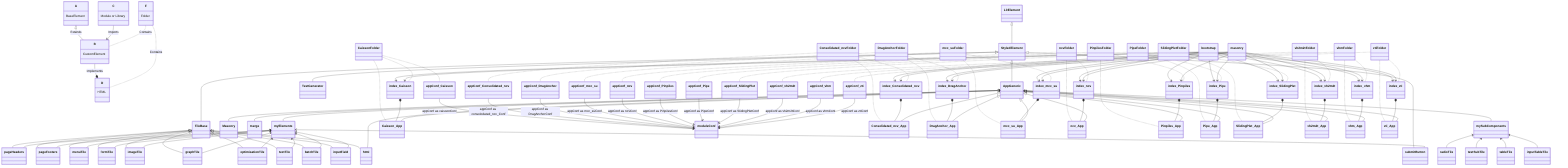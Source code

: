 classDiagram
    A <|-- B : Extends
    C --> B: Imports
    B --* D: Implements
    F .. B: Contains
    F .. D: Contains

    A : BaseElement
    B : CustomElement
    C : Module or Library
    D : HTML
    F : Folder

    LitElement <|-- StyledElement

    class TileBase
        TileBase <|-- pageHeaders
        TileBase <|-- pageFooters
        TileBase <|-- menuTile
        TileBase <|-- formTile
        TileBase <|-- imageTile
        TileBase <|-- graphTile
        TileBase <|-- optimisationTile
        TileBase <|-- textTile
        TileBase <|-- batchTile
        TileBase <|-- inputField
        TileBase <-- html

    class StyledElement
        StyledElement <|-- TileBase
        StyledElement <|-- submitButton
        StyledElement <|-- AppGeneric
        StyledElement <|-- TestGenerator


    class AppGeneric
        AppGeneric <-- html
        AppGeneric <-- Masonry
        AppGeneric <-- merge
        AppGeneric <-- myElements
        AppGeneric <-- mySubComponents


    class mySubComponents
        mySubComponents <-- radioTile
        mySubComponents <-- testSubTile
        mySubComponents <-- tableTile
        mySubComponents <-- inputTableTile

    class myElements
        myElements <-- menuTile
        myElements <-- pageFooters
        myElements <-- pageHeaders
        myElements <-- formTile
        myElements <-- imageTile
        myElements <-- graphTile
        myElements <-- optimisationTile
        myElements <-- textTile
        myElements <-- batchTile
        myElements <-- inputField
        myElements <-- submitButton


    class bootstrap
        bootstrap --> index_Caisson
        bootstrap --> index_Consolidated_ncv
        bootstrap --> index_DragAnchor
        bootstrap --> index_mcc_su
        bootstrap --> index_ncv
        bootstrap --> index_Pinpiles
        bootstrap --> index_Pipe
        bootstrap --> index_SlidingPlet
        bootstrap --> index_vh2m2t
        bootstrap --> index_vhm
        bootstrap --> index_zti

    class masonry
        masonry --> index_Caisson
        masonry --> index_Consolidated_ncv
        masonry --> index_DragAnchor
        masonry --> index_mcc_su
        masonry --> index_ncv
        masonry --> index_Pinpiles
        masonry --> index_Pipe
        masonry --> index_SlidingPlet
        masonry --> index_vh2m2t
        masonry --> index_vhm
        masonry --> index_zti

    class CaissonFolder
        class appConf_Caisson
        class Caisson_App
        CaissonFolder .. appConf_Caisson
        CaissonFolder .. Caisson_App
        CaissonFolder .. index_Caisson
        appConf_Caisson --> moduleConf : appConf as caissonConf
        index_Caisson *-- Caisson_App

    class Consolidated_ncvFolder
        class appConf_Consolidated_ncv
        class Consolidated_ncv_App
        Consolidated_ncvFolder .. appConf_Consolidated_ncv
        Consolidated_ncvFolder .. Consolidated_ncv_App
        Consolidated_ncvFolder .. index_Consolidated_ncv
        appConf_Consolidated_ncv --> moduleConf : appConf as consolodated_ncv_Conf
        index_Consolidated_ncv *-- Consolidated_ncv_App

    class DragAnchorFolder
        class appConf_DragAnchor
        class DragAnchor_App
        DragAnchorFolder .. appConf_DragAnchor
        DragAnchorFolder .. DragAnchor_App
        DragAnchorFolder .. index_DragAnchor
        appConf_DragAnchor --> moduleConf : appConf as DragAnchorConf
        index_DragAnchor *-- DragAnchor_App

    class mcc_suFolder
        class appConf_mcc_su
        class mcc_su_App
        mcc_suFolder .. appConf_mcc_su
        mcc_suFolder .. mcc_su_App
        mcc_suFolder .. index_mcc_su
        appConf_mcc_su --> moduleConf : appConf as mcc_suConf
        index_mcc_su *-- mcc_su_App

    class ncvFolder
        class appConf_ncv
        class ncv_App
        ncvFolder .. appConf_ncv
        ncvFolder .. ncv_App
        ncvFolder .. index_ncv
        appConf_ncv --> moduleConf : appConf as ncvConf
        index_ncv *-- ncv_App

    class PinpilesFolder
        class appConf_Pinpiles
        class Pinpiles_App
        PinpilesFolder .. appConf_Pinpiles
        PinpilesFolder .. Pinpiles_App
        PinpilesFolder .. index_Pinpiles
        appConf_Pinpiles --> moduleConf : appConf as PinpilesConf
        index_Pinpiles *-- Pinpiles_App

    class PipeFolder
        class appConf_Pipe
        class Pipe_App
        PipeFolder .. appConf_Pipe
        PipeFolder .. Pipe_App
        PipeFolder .. index_Pipe
        appConf_Pipe --> moduleConf : appConf as PipeConf
        index_Pipe *-- Pipe_App

    class SlidingPletFolder
        class appConf_SlidingPlet
        class SlidingPlet_App
        SlidingPletFolder .. appConf_SlidingPlet
        SlidingPletFolder .. SlidingPlet_App
        SlidingPletFolder .. index_SlidingPlet
        appConf_SlidingPlet --> moduleConf : appConf as SlidingPletConf
        index_SlidingPlet *-- SlidingPlet_App

    class vh2m2tFolder
        class appConf_vh2m2t
        class vh2m2t_App
        vh2m2tFolder .. appConf_vh2m2t
        vh2m2tFolder .. vh2m2t_App
        vh2m2tFolder .. index_vh2m2t
        appConf_vh2m2t --> moduleConf : appConf as vh2m2tConf
        index_vh2m2t *-- vh2m2t_App

    class vhmFolder
        class appConf_vhm
        class vhm_App
        vhmFolder .. appConf_vhm
        vhmFolder .. vhm_App
        vhmFolder .. index_vhm
        appConf_vhm --> moduleConf : appConf as vhmConf
        index_vhm *-- vhm_App

    class ztiFolder
        class appConf_zti
        class zti_App
        ztiFolder .. appConf_zti
        ztiFolder .. zti_App
        ztiFolder .. index_zti
        appConf_zti --> moduleConf : appConf as ztiConf
        index_zti *-- zti_App


    class AppGeneric
        AppGeneric <|-- Caisson_App
        AppGeneric <|-- Consolidated_ncv_App
        AppGeneric <|-- DragAnchor_App
        AppGeneric <|-- mcc_su_App
        AppGeneric <|-- ncv_App
        AppGeneric <|-- Pinpiles_App
        AppGeneric <|-- Pipe_App
        AppGeneric <|-- SlidingPlet_App
        AppGeneric <|-- vh2m2t_App
        AppGeneric <|-- vhm_App
        AppGeneric <|-- zti_App


    class moduleConf